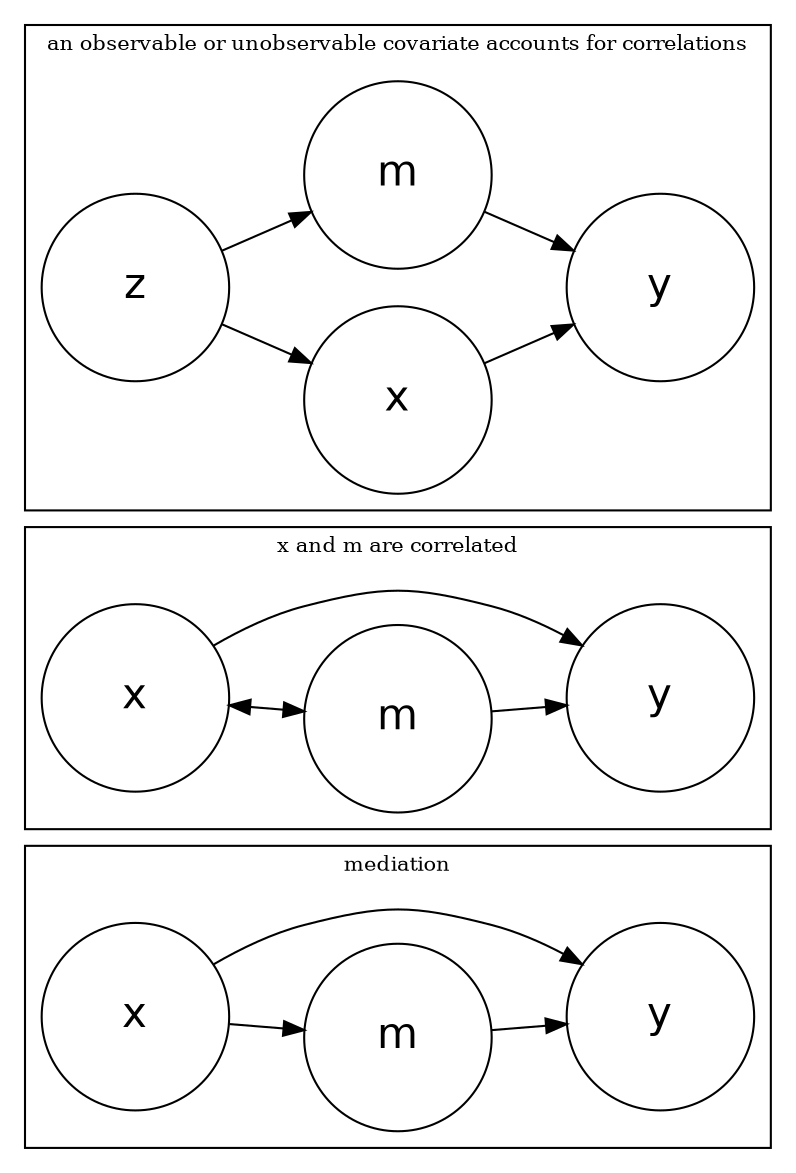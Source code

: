digraph boxes_and_circles {

  # a 'graph' statement
  graph [overlap = true, 
        fontsize = 10,
        rankdir = LR]

  # several 'node' statements
  node [shape = box,
        fontname = Helvetica]

  node [shape = circle,
        fontsize = 20,
        fixedsize = true,
        width = 1.25] // sets as circles

  x1 [label = "x"]
  
  x2 [label = "x"]
  
  x3 [label = "x"]

  m1 [label = "m"]

  m2 [label = "m"]

  m3 [label = "m"]

  y1 [label = "y"]
  
  y2 [label = "y"]
  
  y3 [label = "y"]

  # several 'edge' statements
  
 	subgraph cluster_1 {
 	
 	label = "mediation";
 
  x1 -> m1 
  m1 -> y1 
  x1 -> y1 
  
 	}  
 	
 	subgraph cluster_2 {
 	  
 	label = "x and m are correlated";
  
  x2 -> m2 [dir=both]
  x2 -> y2
  m2 -> y2
  
 	}
  
	subgraph cluster_3 {
	  
  label = "an observable or unobservable covariate accounts for correlations";
  
  x3 -> y3
  m3 -> y3
  z -> x3
  z -> m3
  
	}
}